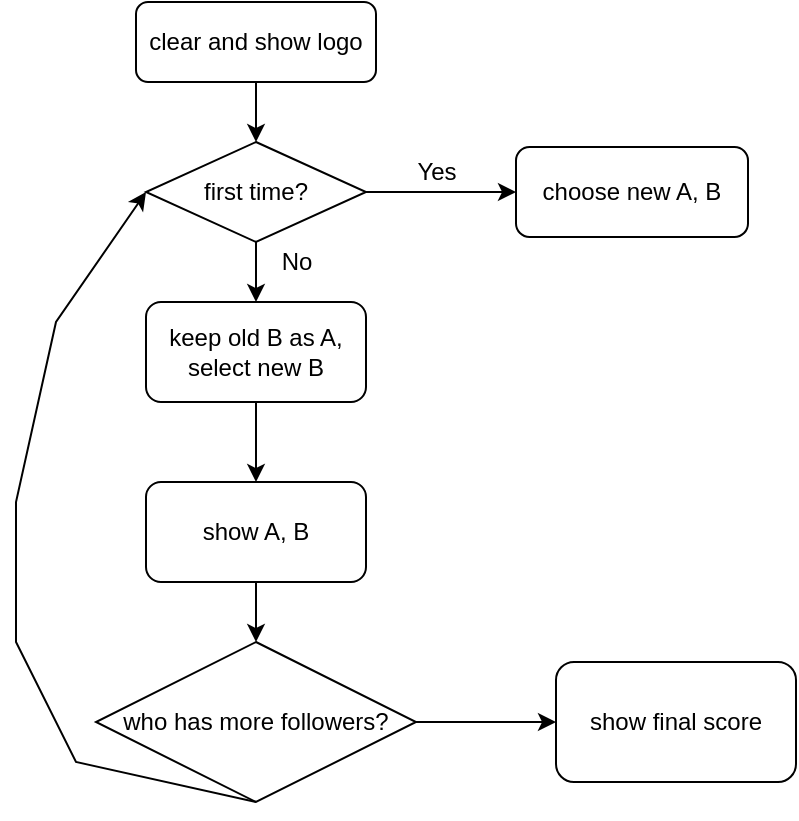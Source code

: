 <mxfile version="20.8.3" type="device"><diagram id="C5RBs43oDa-KdzZeNtuy" name="Page-1"><mxGraphModel dx="794" dy="428" grid="1" gridSize="10" guides="1" tooltips="1" connect="1" arrows="1" fold="1" page="1" pageScale="1" pageWidth="827" pageHeight="1169" math="0" shadow="0"><root><mxCell id="WIyWlLk6GJQsqaUBKTNV-0"/><mxCell id="WIyWlLk6GJQsqaUBKTNV-1" parent="WIyWlLk6GJQsqaUBKTNV-0"/><mxCell id="rjZEqR0nwqgggC27PMoY-8" style="edgeStyle=orthogonalEdgeStyle;rounded=0;orthogonalLoop=1;jettySize=auto;html=1;exitX=0.5;exitY=1;exitDx=0;exitDy=0;entryX=0.5;entryY=0;entryDx=0;entryDy=0;" edge="1" parent="WIyWlLk6GJQsqaUBKTNV-1" source="WIyWlLk6GJQsqaUBKTNV-3" target="rjZEqR0nwqgggC27PMoY-5"><mxGeometry relative="1" as="geometry"/></mxCell><mxCell id="WIyWlLk6GJQsqaUBKTNV-3" value="clear and show logo" style="rounded=1;whiteSpace=wrap;html=1;fontSize=12;glass=0;strokeWidth=1;shadow=0;" parent="WIyWlLk6GJQsqaUBKTNV-1" vertex="1"><mxGeometry x="160" y="20" width="120" height="40" as="geometry"/></mxCell><mxCell id="rjZEqR0nwqgggC27PMoY-10" style="edgeStyle=orthogonalEdgeStyle;rounded=0;orthogonalLoop=1;jettySize=auto;html=1;exitX=0.5;exitY=1;exitDx=0;exitDy=0;entryX=0.5;entryY=0;entryDx=0;entryDy=0;" edge="1" parent="WIyWlLk6GJQsqaUBKTNV-1" source="rjZEqR0nwqgggC27PMoY-0" target="rjZEqR0nwqgggC27PMoY-1"><mxGeometry relative="1" as="geometry"/></mxCell><mxCell id="rjZEqR0nwqgggC27PMoY-0" value="keep old B as A, select new B" style="rounded=1;whiteSpace=wrap;html=1;" vertex="1" parent="WIyWlLk6GJQsqaUBKTNV-1"><mxGeometry x="165" y="170" width="110" height="50" as="geometry"/></mxCell><mxCell id="rjZEqR0nwqgggC27PMoY-11" style="edgeStyle=orthogonalEdgeStyle;rounded=0;orthogonalLoop=1;jettySize=auto;html=1;exitX=0.5;exitY=1;exitDx=0;exitDy=0;entryX=0.5;entryY=0;entryDx=0;entryDy=0;" edge="1" parent="WIyWlLk6GJQsqaUBKTNV-1" source="rjZEqR0nwqgggC27PMoY-1" target="rjZEqR0nwqgggC27PMoY-2"><mxGeometry relative="1" as="geometry"/></mxCell><mxCell id="rjZEqR0nwqgggC27PMoY-1" value="show A, B" style="rounded=1;whiteSpace=wrap;html=1;" vertex="1" parent="WIyWlLk6GJQsqaUBKTNV-1"><mxGeometry x="165" y="260" width="110" height="50" as="geometry"/></mxCell><mxCell id="rjZEqR0nwqgggC27PMoY-13" style="edgeStyle=orthogonalEdgeStyle;rounded=0;orthogonalLoop=1;jettySize=auto;html=1;exitX=1;exitY=0.5;exitDx=0;exitDy=0;" edge="1" parent="WIyWlLk6GJQsqaUBKTNV-1" source="rjZEqR0nwqgggC27PMoY-2" target="rjZEqR0nwqgggC27PMoY-4"><mxGeometry relative="1" as="geometry"/></mxCell><mxCell id="rjZEqR0nwqgggC27PMoY-2" value="who has more followers?" style="rhombus;whiteSpace=wrap;html=1;" vertex="1" parent="WIyWlLk6GJQsqaUBKTNV-1"><mxGeometry x="140" y="340" width="160" height="80" as="geometry"/></mxCell><mxCell id="rjZEqR0nwqgggC27PMoY-4" value="show final score" style="rounded=1;whiteSpace=wrap;html=1;" vertex="1" parent="WIyWlLk6GJQsqaUBKTNV-1"><mxGeometry x="370" y="350" width="120" height="60" as="geometry"/></mxCell><mxCell id="rjZEqR0nwqgggC27PMoY-9" style="edgeStyle=orthogonalEdgeStyle;rounded=0;orthogonalLoop=1;jettySize=auto;html=1;exitX=1;exitY=0.5;exitDx=0;exitDy=0;entryX=0;entryY=0.5;entryDx=0;entryDy=0;" edge="1" parent="WIyWlLk6GJQsqaUBKTNV-1" source="rjZEqR0nwqgggC27PMoY-5" target="rjZEqR0nwqgggC27PMoY-7"><mxGeometry relative="1" as="geometry"/></mxCell><mxCell id="rjZEqR0nwqgggC27PMoY-15" style="edgeStyle=orthogonalEdgeStyle;rounded=0;orthogonalLoop=1;jettySize=auto;html=1;exitX=0.5;exitY=1;exitDx=0;exitDy=0;entryX=0.5;entryY=0;entryDx=0;entryDy=0;" edge="1" parent="WIyWlLk6GJQsqaUBKTNV-1" source="rjZEqR0nwqgggC27PMoY-5" target="rjZEqR0nwqgggC27PMoY-0"><mxGeometry relative="1" as="geometry"/></mxCell><mxCell id="rjZEqR0nwqgggC27PMoY-5" value="first time?" style="rhombus;whiteSpace=wrap;html=1;" vertex="1" parent="WIyWlLk6GJQsqaUBKTNV-1"><mxGeometry x="165" y="90" width="110" height="50" as="geometry"/></mxCell><mxCell id="rjZEqR0nwqgggC27PMoY-7" value="choose new A, B" style="rounded=1;whiteSpace=wrap;html=1;" vertex="1" parent="WIyWlLk6GJQsqaUBKTNV-1"><mxGeometry x="350" y="92.5" width="116" height="45" as="geometry"/></mxCell><mxCell id="rjZEqR0nwqgggC27PMoY-14" value="" style="endArrow=classic;html=1;rounded=0;exitX=0.5;exitY=1;exitDx=0;exitDy=0;entryX=0;entryY=0.5;entryDx=0;entryDy=0;" edge="1" parent="WIyWlLk6GJQsqaUBKTNV-1" source="rjZEqR0nwqgggC27PMoY-2" target="rjZEqR0nwqgggC27PMoY-5"><mxGeometry width="50" height="50" relative="1" as="geometry"><mxPoint x="140" y="370" as="sourcePoint"/><mxPoint x="190" y="320" as="targetPoint"/><Array as="points"><mxPoint x="130" y="400"/><mxPoint x="100" y="340"/><mxPoint x="100" y="270"/><mxPoint x="120" y="180"/></Array></mxGeometry></mxCell><mxCell id="rjZEqR0nwqgggC27PMoY-16" value="Yes" style="text;html=1;align=center;verticalAlign=middle;resizable=0;points=[];autosize=1;strokeColor=none;fillColor=none;" vertex="1" parent="WIyWlLk6GJQsqaUBKTNV-1"><mxGeometry x="290" y="90" width="40" height="30" as="geometry"/></mxCell><mxCell id="rjZEqR0nwqgggC27PMoY-17" value="No" style="text;html=1;align=center;verticalAlign=middle;resizable=0;points=[];autosize=1;strokeColor=none;fillColor=none;" vertex="1" parent="WIyWlLk6GJQsqaUBKTNV-1"><mxGeometry x="220" y="135" width="40" height="30" as="geometry"/></mxCell></root></mxGraphModel></diagram></mxfile>